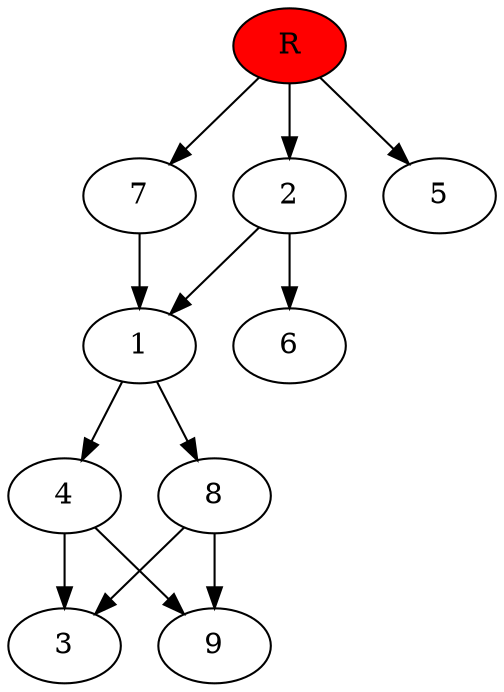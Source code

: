 digraph prb5648 {
	1
	2
	3
	4
	5
	6
	7
	8
	R [fillcolor="#ff0000" style=filled]
	1 -> 4
	1 -> 8
	2 -> 1
	2 -> 6
	4 -> 3
	4 -> 9
	7 -> 1
	8 -> 3
	8 -> 9
	R -> 2
	R -> 5
	R -> 7
}
